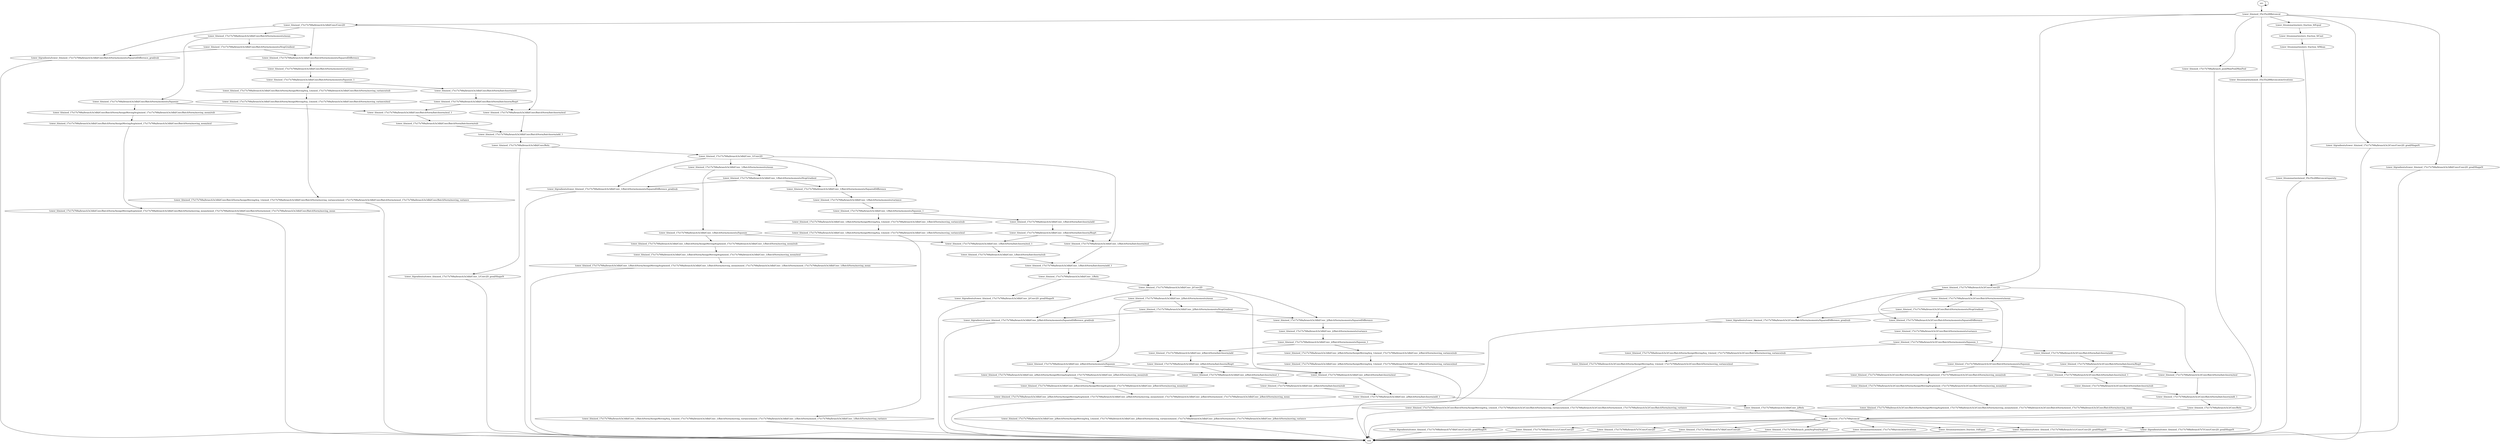 digraph{
"tower_0/mixed_35x35x288b/concat"->"tower_0/mixed_17x17x768a/branch3x3/Conv/Conv2D"
"tower_0/mixed_17x17x768a/branch3x3/Conv/Conv2D"->"tower_0/mixed_17x17x768a/branch3x3/Conv/BatchNorm/moments/mean"
"tower_0/mixed_17x17x768a/branch3x3/Conv/BatchNorm/moments/mean"->"tower_0/mixed_17x17x768a/branch3x3/Conv/BatchNorm/moments/StopGradient"
"tower_0/mixed_17x17x768a/branch3x3/Conv/Conv2D"->"tower_0/mixed_17x17x768a/branch3x3/Conv/BatchNorm/moments/SquaredDifference"
"tower_0/mixed_17x17x768a/branch3x3/Conv/BatchNorm/moments/StopGradient"->"tower_0/mixed_17x17x768a/branch3x3/Conv/BatchNorm/moments/SquaredDifference"
"tower_0/mixed_17x17x768a/branch3x3/Conv/BatchNorm/moments/SquaredDifference"->"tower_0/mixed_17x17x768a/branch3x3/Conv/BatchNorm/moments/variance"
"tower_0/mixed_17x17x768a/branch3x3/Conv/BatchNorm/moments/mean"->"tower_0/mixed_17x17x768a/branch3x3/Conv/BatchNorm/moments/Squeeze"
"tower_0/mixed_17x17x768a/branch3x3/Conv/BatchNorm/moments/variance"->"tower_0/mixed_17x17x768a/branch3x3/Conv/BatchNorm/moments/Squeeze_1"
"tower_0/mixed_17x17x768a/branch3x3/Conv/BatchNorm/moments/Squeeze"->"tower_0/mixed_17x17x768a/branch3x3/Conv/BatchNorm/AssignMovingAvg/mixed_17x17x768a/branch3x3/Conv/BatchNorm/moving_mean/sub"
"tower_0/mixed_17x17x768a/branch3x3/Conv/BatchNorm/AssignMovingAvg/mixed_17x17x768a/branch3x3/Conv/BatchNorm/moving_mean/sub"->"tower_0/mixed_17x17x768a/branch3x3/Conv/BatchNorm/AssignMovingAvg/mixed_17x17x768a/branch3x3/Conv/BatchNorm/moving_mean/mul"
"tower_0/mixed_17x17x768a/branch3x3/Conv/BatchNorm/AssignMovingAvg/mixed_17x17x768a/branch3x3/Conv/BatchNorm/moving_mean/mul"->"tower_0/mixed_17x17x768a/branch3x3/Conv/BatchNorm/AssignMovingAvg/mixed_17x17x768a/branch3x3/Conv/BatchNorm/moving_mean/mixed_17x17x768a/branch3x3/Conv/BatchNorm/mixed_17x17x768a/branch3x3/Conv/BatchNorm/moving_mean"
"tower_0/mixed_17x17x768a/branch3x3/Conv/BatchNorm/moments/Squeeze_1"->"tower_0/mixed_17x17x768a/branch3x3/Conv/BatchNorm/AssignMovingAvg_1/mixed_17x17x768a/branch3x3/Conv/BatchNorm/moving_variance/sub"
"tower_0/mixed_17x17x768a/branch3x3/Conv/BatchNorm/AssignMovingAvg_1/mixed_17x17x768a/branch3x3/Conv/BatchNorm/moving_variance/sub"->"tower_0/mixed_17x17x768a/branch3x3/Conv/BatchNorm/AssignMovingAvg_1/mixed_17x17x768a/branch3x3/Conv/BatchNorm/moving_variance/mul"
"tower_0/mixed_17x17x768a/branch3x3/Conv/BatchNorm/AssignMovingAvg_1/mixed_17x17x768a/branch3x3/Conv/BatchNorm/moving_variance/mul"->"tower_0/mixed_17x17x768a/branch3x3/Conv/BatchNorm/AssignMovingAvg_1/mixed_17x17x768a/branch3x3/Conv/BatchNorm/moving_variance/mixed_17x17x768a/branch3x3/Conv/BatchNorm/mixed_17x17x768a/branch3x3/Conv/BatchNorm/moving_variance"
"tower_0/mixed_17x17x768a/branch3x3/Conv/BatchNorm/moments/Squeeze_1"->"tower_0/mixed_17x17x768a/branch3x3/Conv/BatchNorm/batchnorm/add"
"tower_0/mixed_17x17x768a/branch3x3/Conv/BatchNorm/batchnorm/add"->"tower_0/mixed_17x17x768a/branch3x3/Conv/BatchNorm/batchnorm/Rsqrt"
"tower_0/mixed_17x17x768a/branch3x3/Conv/Conv2D"->"tower_0/mixed_17x17x768a/branch3x3/Conv/BatchNorm/batchnorm/mul"
"tower_0/mixed_17x17x768a/branch3x3/Conv/BatchNorm/batchnorm/Rsqrt"->"tower_0/mixed_17x17x768a/branch3x3/Conv/BatchNorm/batchnorm/mul"
"tower_0/mixed_17x17x768a/branch3x3/Conv/BatchNorm/moments/Squeeze"->"tower_0/mixed_17x17x768a/branch3x3/Conv/BatchNorm/batchnorm/mul_1"
"tower_0/mixed_17x17x768a/branch3x3/Conv/BatchNorm/batchnorm/Rsqrt"->"tower_0/mixed_17x17x768a/branch3x3/Conv/BatchNorm/batchnorm/mul_1"
"tower_0/mixed_17x17x768a/branch3x3/Conv/BatchNorm/batchnorm/mul_1"->"tower_0/mixed_17x17x768a/branch3x3/Conv/BatchNorm/batchnorm/sub"
"tower_0/mixed_17x17x768a/branch3x3/Conv/BatchNorm/batchnorm/mul"->"tower_0/mixed_17x17x768a/branch3x3/Conv/BatchNorm/batchnorm/add_1"
"tower_0/mixed_17x17x768a/branch3x3/Conv/BatchNorm/batchnorm/sub"->"tower_0/mixed_17x17x768a/branch3x3/Conv/BatchNorm/batchnorm/add_1"
"tower_0/mixed_17x17x768a/branch3x3/Conv/BatchNorm/batchnorm/add_1"->"tower_0/mixed_17x17x768a/branch3x3/Conv/Relu"
"tower_0/mixed_35x35x288b/concat"->"tower_0/mixed_17x17x768a/branch3x3dbl/Conv/Conv2D"
"tower_0/mixed_17x17x768a/branch3x3dbl/Conv/Conv2D"->"tower_0/mixed_17x17x768a/branch3x3dbl/Conv/BatchNorm/moments/mean"
"tower_0/mixed_17x17x768a/branch3x3dbl/Conv/BatchNorm/moments/mean"->"tower_0/mixed_17x17x768a/branch3x3dbl/Conv/BatchNorm/moments/StopGradient"
"tower_0/mixed_17x17x768a/branch3x3dbl/Conv/Conv2D"->"tower_0/mixed_17x17x768a/branch3x3dbl/Conv/BatchNorm/moments/SquaredDifference"
"tower_0/mixed_17x17x768a/branch3x3dbl/Conv/BatchNorm/moments/StopGradient"->"tower_0/mixed_17x17x768a/branch3x3dbl/Conv/BatchNorm/moments/SquaredDifference"
"tower_0/mixed_17x17x768a/branch3x3dbl/Conv/BatchNorm/moments/SquaredDifference"->"tower_0/mixed_17x17x768a/branch3x3dbl/Conv/BatchNorm/moments/variance"
"tower_0/mixed_17x17x768a/branch3x3dbl/Conv/BatchNorm/moments/mean"->"tower_0/mixed_17x17x768a/branch3x3dbl/Conv/BatchNorm/moments/Squeeze"
"tower_0/mixed_17x17x768a/branch3x3dbl/Conv/BatchNorm/moments/variance"->"tower_0/mixed_17x17x768a/branch3x3dbl/Conv/BatchNorm/moments/Squeeze_1"
"tower_0/mixed_17x17x768a/branch3x3dbl/Conv/BatchNorm/moments/Squeeze"->"tower_0/mixed_17x17x768a/branch3x3dbl/Conv/BatchNorm/AssignMovingAvg/mixed_17x17x768a/branch3x3dbl/Conv/BatchNorm/moving_mean/sub"
"tower_0/mixed_17x17x768a/branch3x3dbl/Conv/BatchNorm/AssignMovingAvg/mixed_17x17x768a/branch3x3dbl/Conv/BatchNorm/moving_mean/sub"->"tower_0/mixed_17x17x768a/branch3x3dbl/Conv/BatchNorm/AssignMovingAvg/mixed_17x17x768a/branch3x3dbl/Conv/BatchNorm/moving_mean/mul"
"tower_0/mixed_17x17x768a/branch3x3dbl/Conv/BatchNorm/AssignMovingAvg/mixed_17x17x768a/branch3x3dbl/Conv/BatchNorm/moving_mean/mul"->"tower_0/mixed_17x17x768a/branch3x3dbl/Conv/BatchNorm/AssignMovingAvg/mixed_17x17x768a/branch3x3dbl/Conv/BatchNorm/moving_mean/mixed_17x17x768a/branch3x3dbl/Conv/BatchNorm/mixed_17x17x768a/branch3x3dbl/Conv/BatchNorm/moving_mean"
"tower_0/mixed_17x17x768a/branch3x3dbl/Conv/BatchNorm/moments/Squeeze_1"->"tower_0/mixed_17x17x768a/branch3x3dbl/Conv/BatchNorm/AssignMovingAvg_1/mixed_17x17x768a/branch3x3dbl/Conv/BatchNorm/moving_variance/sub"
"tower_0/mixed_17x17x768a/branch3x3dbl/Conv/BatchNorm/AssignMovingAvg_1/mixed_17x17x768a/branch3x3dbl/Conv/BatchNorm/moving_variance/sub"->"tower_0/mixed_17x17x768a/branch3x3dbl/Conv/BatchNorm/AssignMovingAvg_1/mixed_17x17x768a/branch3x3dbl/Conv/BatchNorm/moving_variance/mul"
"tower_0/mixed_17x17x768a/branch3x3dbl/Conv/BatchNorm/AssignMovingAvg_1/mixed_17x17x768a/branch3x3dbl/Conv/BatchNorm/moving_variance/mul"->"tower_0/mixed_17x17x768a/branch3x3dbl/Conv/BatchNorm/AssignMovingAvg_1/mixed_17x17x768a/branch3x3dbl/Conv/BatchNorm/moving_variance/mixed_17x17x768a/branch3x3dbl/Conv/BatchNorm/mixed_17x17x768a/branch3x3dbl/Conv/BatchNorm/moving_variance"
"tower_0/mixed_17x17x768a/branch3x3dbl/Conv/BatchNorm/moments/Squeeze_1"->"tower_0/mixed_17x17x768a/branch3x3dbl/Conv/BatchNorm/batchnorm/add"
"tower_0/mixed_17x17x768a/branch3x3dbl/Conv/BatchNorm/batchnorm/add"->"tower_0/mixed_17x17x768a/branch3x3dbl/Conv/BatchNorm/batchnorm/Rsqrt"
"tower_0/mixed_17x17x768a/branch3x3dbl/Conv/Conv2D"->"tower_0/mixed_17x17x768a/branch3x3dbl/Conv/BatchNorm/batchnorm/mul"
"tower_0/mixed_17x17x768a/branch3x3dbl/Conv/BatchNorm/batchnorm/Rsqrt"->"tower_0/mixed_17x17x768a/branch3x3dbl/Conv/BatchNorm/batchnorm/mul"
"tower_0/mixed_17x17x768a/branch3x3dbl/Conv/BatchNorm/moments/Squeeze"->"tower_0/mixed_17x17x768a/branch3x3dbl/Conv/BatchNorm/batchnorm/mul_1"
"tower_0/mixed_17x17x768a/branch3x3dbl/Conv/BatchNorm/batchnorm/Rsqrt"->"tower_0/mixed_17x17x768a/branch3x3dbl/Conv/BatchNorm/batchnorm/mul_1"
"tower_0/mixed_17x17x768a/branch3x3dbl/Conv/BatchNorm/batchnorm/mul_1"->"tower_0/mixed_17x17x768a/branch3x3dbl/Conv/BatchNorm/batchnorm/sub"
"tower_0/mixed_17x17x768a/branch3x3dbl/Conv/BatchNorm/batchnorm/mul"->"tower_0/mixed_17x17x768a/branch3x3dbl/Conv/BatchNorm/batchnorm/add_1"
"tower_0/mixed_17x17x768a/branch3x3dbl/Conv/BatchNorm/batchnorm/sub"->"tower_0/mixed_17x17x768a/branch3x3dbl/Conv/BatchNorm/batchnorm/add_1"
"tower_0/mixed_17x17x768a/branch3x3dbl/Conv/BatchNorm/batchnorm/add_1"->"tower_0/mixed_17x17x768a/branch3x3dbl/Conv/Relu"
"tower_0/mixed_17x17x768a/branch3x3dbl/Conv/Relu"->"tower_0/mixed_17x17x768a/branch3x3dbl/Conv_1/Conv2D"
"tower_0/mixed_17x17x768a/branch3x3dbl/Conv_1/Conv2D"->"tower_0/mixed_17x17x768a/branch3x3dbl/Conv_1/BatchNorm/moments/mean"
"tower_0/mixed_17x17x768a/branch3x3dbl/Conv_1/BatchNorm/moments/mean"->"tower_0/mixed_17x17x768a/branch3x3dbl/Conv_1/BatchNorm/moments/StopGradient"
"tower_0/mixed_17x17x768a/branch3x3dbl/Conv_1/Conv2D"->"tower_0/mixed_17x17x768a/branch3x3dbl/Conv_1/BatchNorm/moments/SquaredDifference"
"tower_0/mixed_17x17x768a/branch3x3dbl/Conv_1/BatchNorm/moments/StopGradient"->"tower_0/mixed_17x17x768a/branch3x3dbl/Conv_1/BatchNorm/moments/SquaredDifference"
"tower_0/mixed_17x17x768a/branch3x3dbl/Conv_1/BatchNorm/moments/SquaredDifference"->"tower_0/mixed_17x17x768a/branch3x3dbl/Conv_1/BatchNorm/moments/variance"
"tower_0/mixed_17x17x768a/branch3x3dbl/Conv_1/BatchNorm/moments/mean"->"tower_0/mixed_17x17x768a/branch3x3dbl/Conv_1/BatchNorm/moments/Squeeze"
"tower_0/mixed_17x17x768a/branch3x3dbl/Conv_1/BatchNorm/moments/variance"->"tower_0/mixed_17x17x768a/branch3x3dbl/Conv_1/BatchNorm/moments/Squeeze_1"
"tower_0/mixed_17x17x768a/branch3x3dbl/Conv_1/BatchNorm/moments/Squeeze"->"tower_0/mixed_17x17x768a/branch3x3dbl/Conv_1/BatchNorm/AssignMovingAvg/mixed_17x17x768a/branch3x3dbl/Conv_1/BatchNorm/moving_mean/sub"
"tower_0/mixed_17x17x768a/branch3x3dbl/Conv_1/BatchNorm/AssignMovingAvg/mixed_17x17x768a/branch3x3dbl/Conv_1/BatchNorm/moving_mean/sub"->"tower_0/mixed_17x17x768a/branch3x3dbl/Conv_1/BatchNorm/AssignMovingAvg/mixed_17x17x768a/branch3x3dbl/Conv_1/BatchNorm/moving_mean/mul"
"tower_0/mixed_17x17x768a/branch3x3dbl/Conv_1/BatchNorm/AssignMovingAvg/mixed_17x17x768a/branch3x3dbl/Conv_1/BatchNorm/moving_mean/mul"->"tower_0/mixed_17x17x768a/branch3x3dbl/Conv_1/BatchNorm/AssignMovingAvg/mixed_17x17x768a/branch3x3dbl/Conv_1/BatchNorm/moving_mean/mixed_17x17x768a/branch3x3dbl/Conv_1/BatchNorm/mixed_17x17x768a/branch3x3dbl/Conv_1/BatchNorm/moving_mean"
"tower_0/mixed_17x17x768a/branch3x3dbl/Conv_1/BatchNorm/moments/Squeeze_1"->"tower_0/mixed_17x17x768a/branch3x3dbl/Conv_1/BatchNorm/AssignMovingAvg_1/mixed_17x17x768a/branch3x3dbl/Conv_1/BatchNorm/moving_variance/sub"
"tower_0/mixed_17x17x768a/branch3x3dbl/Conv_1/BatchNorm/AssignMovingAvg_1/mixed_17x17x768a/branch3x3dbl/Conv_1/BatchNorm/moving_variance/sub"->"tower_0/mixed_17x17x768a/branch3x3dbl/Conv_1/BatchNorm/AssignMovingAvg_1/mixed_17x17x768a/branch3x3dbl/Conv_1/BatchNorm/moving_variance/mul"
"tower_0/mixed_17x17x768a/branch3x3dbl/Conv_1/BatchNorm/AssignMovingAvg_1/mixed_17x17x768a/branch3x3dbl/Conv_1/BatchNorm/moving_variance/mul"->"tower_0/mixed_17x17x768a/branch3x3dbl/Conv_1/BatchNorm/AssignMovingAvg_1/mixed_17x17x768a/branch3x3dbl/Conv_1/BatchNorm/moving_variance/mixed_17x17x768a/branch3x3dbl/Conv_1/BatchNorm/mixed_17x17x768a/branch3x3dbl/Conv_1/BatchNorm/moving_variance"
"tower_0/mixed_17x17x768a/branch3x3dbl/Conv_1/BatchNorm/moments/Squeeze_1"->"tower_0/mixed_17x17x768a/branch3x3dbl/Conv_1/BatchNorm/batchnorm/add"
"tower_0/mixed_17x17x768a/branch3x3dbl/Conv_1/BatchNorm/batchnorm/add"->"tower_0/mixed_17x17x768a/branch3x3dbl/Conv_1/BatchNorm/batchnorm/Rsqrt"
"tower_0/mixed_17x17x768a/branch3x3dbl/Conv_1/Conv2D"->"tower_0/mixed_17x17x768a/branch3x3dbl/Conv_1/BatchNorm/batchnorm/mul"
"tower_0/mixed_17x17x768a/branch3x3dbl/Conv_1/BatchNorm/batchnorm/Rsqrt"->"tower_0/mixed_17x17x768a/branch3x3dbl/Conv_1/BatchNorm/batchnorm/mul"
"tower_0/mixed_17x17x768a/branch3x3dbl/Conv_1/BatchNorm/moments/Squeeze"->"tower_0/mixed_17x17x768a/branch3x3dbl/Conv_1/BatchNorm/batchnorm/mul_1"
"tower_0/mixed_17x17x768a/branch3x3dbl/Conv_1/BatchNorm/batchnorm/Rsqrt"->"tower_0/mixed_17x17x768a/branch3x3dbl/Conv_1/BatchNorm/batchnorm/mul_1"
"tower_0/mixed_17x17x768a/branch3x3dbl/Conv_1/BatchNorm/batchnorm/mul_1"->"tower_0/mixed_17x17x768a/branch3x3dbl/Conv_1/BatchNorm/batchnorm/sub"
"tower_0/mixed_17x17x768a/branch3x3dbl/Conv_1/BatchNorm/batchnorm/mul"->"tower_0/mixed_17x17x768a/branch3x3dbl/Conv_1/BatchNorm/batchnorm/add_1"
"tower_0/mixed_17x17x768a/branch3x3dbl/Conv_1/BatchNorm/batchnorm/sub"->"tower_0/mixed_17x17x768a/branch3x3dbl/Conv_1/BatchNorm/batchnorm/add_1"
"tower_0/mixed_17x17x768a/branch3x3dbl/Conv_1/BatchNorm/batchnorm/add_1"->"tower_0/mixed_17x17x768a/branch3x3dbl/Conv_1/Relu"
"tower_0/mixed_17x17x768a/branch3x3dbl/Conv_1/Relu"->"tower_0/mixed_17x17x768a/branch3x3dbl/Conv_2/Conv2D"
"tower_0/mixed_17x17x768a/branch3x3dbl/Conv_2/Conv2D"->"tower_0/mixed_17x17x768a/branch3x3dbl/Conv_2/BatchNorm/moments/mean"
"tower_0/mixed_17x17x768a/branch3x3dbl/Conv_2/BatchNorm/moments/mean"->"tower_0/mixed_17x17x768a/branch3x3dbl/Conv_2/BatchNorm/moments/StopGradient"
"tower_0/mixed_17x17x768a/branch3x3dbl/Conv_2/Conv2D"->"tower_0/mixed_17x17x768a/branch3x3dbl/Conv_2/BatchNorm/moments/SquaredDifference"
"tower_0/mixed_17x17x768a/branch3x3dbl/Conv_2/BatchNorm/moments/StopGradient"->"tower_0/mixed_17x17x768a/branch3x3dbl/Conv_2/BatchNorm/moments/SquaredDifference"
"tower_0/mixed_17x17x768a/branch3x3dbl/Conv_2/BatchNorm/moments/SquaredDifference"->"tower_0/mixed_17x17x768a/branch3x3dbl/Conv_2/BatchNorm/moments/variance"
"tower_0/mixed_17x17x768a/branch3x3dbl/Conv_2/BatchNorm/moments/mean"->"tower_0/mixed_17x17x768a/branch3x3dbl/Conv_2/BatchNorm/moments/Squeeze"
"tower_0/mixed_17x17x768a/branch3x3dbl/Conv_2/BatchNorm/moments/variance"->"tower_0/mixed_17x17x768a/branch3x3dbl/Conv_2/BatchNorm/moments/Squeeze_1"
"tower_0/mixed_17x17x768a/branch3x3dbl/Conv_2/BatchNorm/moments/Squeeze"->"tower_0/mixed_17x17x768a/branch3x3dbl/Conv_2/BatchNorm/AssignMovingAvg/mixed_17x17x768a/branch3x3dbl/Conv_2/BatchNorm/moving_mean/sub"
"tower_0/mixed_17x17x768a/branch3x3dbl/Conv_2/BatchNorm/AssignMovingAvg/mixed_17x17x768a/branch3x3dbl/Conv_2/BatchNorm/moving_mean/sub"->"tower_0/mixed_17x17x768a/branch3x3dbl/Conv_2/BatchNorm/AssignMovingAvg/mixed_17x17x768a/branch3x3dbl/Conv_2/BatchNorm/moving_mean/mul"
"tower_0/mixed_17x17x768a/branch3x3dbl/Conv_2/BatchNorm/AssignMovingAvg/mixed_17x17x768a/branch3x3dbl/Conv_2/BatchNorm/moving_mean/mul"->"tower_0/mixed_17x17x768a/branch3x3dbl/Conv_2/BatchNorm/AssignMovingAvg/mixed_17x17x768a/branch3x3dbl/Conv_2/BatchNorm/moving_mean/mixed_17x17x768a/branch3x3dbl/Conv_2/BatchNorm/mixed_17x17x768a/branch3x3dbl/Conv_2/BatchNorm/moving_mean"
"tower_0/mixed_17x17x768a/branch3x3dbl/Conv_2/BatchNorm/moments/Squeeze_1"->"tower_0/mixed_17x17x768a/branch3x3dbl/Conv_2/BatchNorm/AssignMovingAvg_1/mixed_17x17x768a/branch3x3dbl/Conv_2/BatchNorm/moving_variance/sub"
"tower_0/mixed_17x17x768a/branch3x3dbl/Conv_2/BatchNorm/AssignMovingAvg_1/mixed_17x17x768a/branch3x3dbl/Conv_2/BatchNorm/moving_variance/sub"->"tower_0/mixed_17x17x768a/branch3x3dbl/Conv_2/BatchNorm/AssignMovingAvg_1/mixed_17x17x768a/branch3x3dbl/Conv_2/BatchNorm/moving_variance/mul"
"tower_0/mixed_17x17x768a/branch3x3dbl/Conv_2/BatchNorm/AssignMovingAvg_1/mixed_17x17x768a/branch3x3dbl/Conv_2/BatchNorm/moving_variance/mul"->"tower_0/mixed_17x17x768a/branch3x3dbl/Conv_2/BatchNorm/AssignMovingAvg_1/mixed_17x17x768a/branch3x3dbl/Conv_2/BatchNorm/moving_variance/mixed_17x17x768a/branch3x3dbl/Conv_2/BatchNorm/mixed_17x17x768a/branch3x3dbl/Conv_2/BatchNorm/moving_variance"
"tower_0/mixed_17x17x768a/branch3x3dbl/Conv_2/BatchNorm/moments/Squeeze_1"->"tower_0/mixed_17x17x768a/branch3x3dbl/Conv_2/BatchNorm/batchnorm/add"
"tower_0/mixed_17x17x768a/branch3x3dbl/Conv_2/BatchNorm/batchnorm/add"->"tower_0/mixed_17x17x768a/branch3x3dbl/Conv_2/BatchNorm/batchnorm/Rsqrt"
"tower_0/mixed_17x17x768a/branch3x3dbl/Conv_2/Conv2D"->"tower_0/mixed_17x17x768a/branch3x3dbl/Conv_2/BatchNorm/batchnorm/mul"
"tower_0/mixed_17x17x768a/branch3x3dbl/Conv_2/BatchNorm/batchnorm/Rsqrt"->"tower_0/mixed_17x17x768a/branch3x3dbl/Conv_2/BatchNorm/batchnorm/mul"
"tower_0/mixed_17x17x768a/branch3x3dbl/Conv_2/BatchNorm/moments/Squeeze"->"tower_0/mixed_17x17x768a/branch3x3dbl/Conv_2/BatchNorm/batchnorm/mul_1"
"tower_0/mixed_17x17x768a/branch3x3dbl/Conv_2/BatchNorm/batchnorm/Rsqrt"->"tower_0/mixed_17x17x768a/branch3x3dbl/Conv_2/BatchNorm/batchnorm/mul_1"
"tower_0/mixed_17x17x768a/branch3x3dbl/Conv_2/BatchNorm/batchnorm/mul_1"->"tower_0/mixed_17x17x768a/branch3x3dbl/Conv_2/BatchNorm/batchnorm/sub"
"tower_0/mixed_17x17x768a/branch3x3dbl/Conv_2/BatchNorm/batchnorm/mul"->"tower_0/mixed_17x17x768a/branch3x3dbl/Conv_2/BatchNorm/batchnorm/add_1"
"tower_0/mixed_17x17x768a/branch3x3dbl/Conv_2/BatchNorm/batchnorm/sub"->"tower_0/mixed_17x17x768a/branch3x3dbl/Conv_2/BatchNorm/batchnorm/add_1"
"tower_0/mixed_17x17x768a/branch3x3dbl/Conv_2/BatchNorm/batchnorm/add_1"->"tower_0/mixed_17x17x768a/branch3x3dbl/Conv_2/Relu"
"tower_0/mixed_35x35x288b/concat"->"tower_0/mixed_17x17x768a/branch_pool/MaxPool/MaxPool"
"tower_0/mixed_17x17x768a/branch3x3/Conv/Relu"->"tower_0/mixed_17x17x768a/concat"
"tower_0/mixed_17x17x768a/branch3x3dbl/Conv_2/Relu"->"tower_0/mixed_17x17x768a/concat"
"tower_0/mixed_17x17x768a/branch_pool/MaxPool/MaxPool"->"tower_0/mixed_17x17x768a/concat"
"tower_0/mixed_17x17x768a/concat"->"tower_0/mixed_17x17x768b/branch1x1/Conv/Conv2D"
"tower_0/mixed_17x17x768a/concat"->"tower_0/mixed_17x17x768b/branch7x7/Conv/Conv2D"
"tower_0/mixed_17x17x768a/concat"->"tower_0/mixed_17x17x768b/branch7x7dbl/Conv/Conv2D"
"tower_0/mixed_17x17x768a/concat"->"tower_0/mixed_17x17x768b/branch_pool/AvgPool/AvgPool"
"tower_0/mixed_35x35x288b/concat"->"tower_0/summaries/mixed_35x35x288b/concat/activations"
"tower_0/mixed_35x35x288b/concat"->"tower_0/summaries/zero_fraction_9/Equal"
"tower_0/summaries/zero_fraction_9/Equal"->"tower_0/summaries/zero_fraction_9/Cast"
"tower_0/summaries/zero_fraction_9/Cast"->"tower_0/summaries/zero_fraction_9/Mean"
"tower_0/summaries/zero_fraction_9/Mean"->"tower_0/summaries/mixed_35x35x288b/concat/sparsity"
"tower_0/mixed_17x17x768a/concat"->"tower_0/summaries/mixed_17x17x768a/concat/activations"
"tower_0/mixed_17x17x768a/concat"->"tower_0/summaries/zero_fraction_10/Equal"
"tower_0/mixed_17x17x768a/concat"->"tower_0/gradients/tower_0/mixed_17x17x768b/branch1x1/Conv/Conv2D_grad/ShapeN"
"tower_0/mixed_17x17x768a/concat"->"tower_0/gradients/tower_0/mixed_17x17x768b/branch7x7/Conv/Conv2D_grad/ShapeN"
"tower_0/mixed_17x17x768a/concat"->"tower_0/gradients/tower_0/mixed_17x17x768b/branch7x7dbl/Conv/Conv2D_grad/ShapeN"
"tower_0/mixed_17x17x768a/branch3x3/Conv/Conv2D"->"tower_0/gradients/tower_0/mixed_17x17x768a/branch3x3/Conv/BatchNorm/moments/SquaredDifference_grad/sub"
"tower_0/mixed_17x17x768a/branch3x3/Conv/BatchNorm/moments/StopGradient"->"tower_0/gradients/tower_0/mixed_17x17x768a/branch3x3/Conv/BatchNorm/moments/SquaredDifference_grad/sub"
"tower_0/mixed_17x17x768a/branch3x3dbl/Conv_2/Conv2D"->"tower_0/gradients/tower_0/mixed_17x17x768a/branch3x3dbl/Conv_2/BatchNorm/moments/SquaredDifference_grad/sub"
"tower_0/mixed_17x17x768a/branch3x3dbl/Conv_2/BatchNorm/moments/StopGradient"->"tower_0/gradients/tower_0/mixed_17x17x768a/branch3x3dbl/Conv_2/BatchNorm/moments/SquaredDifference_grad/sub"
"tower_0/mixed_35x35x288b/concat"->"tower_0/gradients/tower_0/mixed_17x17x768a/branch3x3/Conv/Conv2D_grad/ShapeN"
"tower_0/mixed_17x17x768a/branch3x3dbl/Conv_1/Relu"->"tower_0/gradients/tower_0/mixed_17x17x768a/branch3x3dbl/Conv_2/Conv2D_grad/ShapeN"
"tower_0/mixed_17x17x768a/branch3x3dbl/Conv_1/Conv2D"->"tower_0/gradients/tower_0/mixed_17x17x768a/branch3x3dbl/Conv_1/BatchNorm/moments/SquaredDifference_grad/sub"
"tower_0/mixed_17x17x768a/branch3x3dbl/Conv_1/BatchNorm/moments/StopGradient"->"tower_0/gradients/tower_0/mixed_17x17x768a/branch3x3dbl/Conv_1/BatchNorm/moments/SquaredDifference_grad/sub"
"tower_0/mixed_17x17x768a/branch3x3dbl/Conv/Relu"->"tower_0/gradients/tower_0/mixed_17x17x768a/branch3x3dbl/Conv_1/Conv2D_grad/ShapeN"
"tower_0/mixed_17x17x768a/branch3x3dbl/Conv/Conv2D"->"tower_0/gradients/tower_0/mixed_17x17x768a/branch3x3dbl/Conv/BatchNorm/moments/SquaredDifference_grad/sub"
"tower_0/mixed_17x17x768a/branch3x3dbl/Conv/BatchNorm/moments/StopGradient"->"tower_0/gradients/tower_0/mixed_17x17x768a/branch3x3dbl/Conv/BatchNorm/moments/SquaredDifference_grad/sub"
"tower_0/mixed_35x35x288b/concat"->"tower_0/gradients/tower_0/mixed_17x17x768a/branch3x3dbl/Conv/Conv2D_grad/ShapeN"
"src"->"tower_0/mixed_35x35x288b/concat"
"src"->"src"
"tower_0/mixed_17x17x768a/branch3x3/Conv/BatchNorm/AssignMovingAvg/mixed_17x17x768a/branch3x3/Conv/BatchNorm/moving_mean/mixed_17x17x768a/branch3x3/Conv/BatchNorm/mixed_17x17x768a/branch3x3/Conv/BatchNorm/moving_mean"->"snk"
"tower_0/mixed_17x17x768a/branch3x3/Conv/BatchNorm/AssignMovingAvg_1/mixed_17x17x768a/branch3x3/Conv/BatchNorm/moving_variance/mixed_17x17x768a/branch3x3/Conv/BatchNorm/mixed_17x17x768a/branch3x3/Conv/BatchNorm/moving_variance"->"snk"
"tower_0/mixed_17x17x768a/branch3x3dbl/Conv/BatchNorm/AssignMovingAvg/mixed_17x17x768a/branch3x3dbl/Conv/BatchNorm/moving_mean/mixed_17x17x768a/branch3x3dbl/Conv/BatchNorm/mixed_17x17x768a/branch3x3dbl/Conv/BatchNorm/moving_mean"->"snk"
"tower_0/mixed_17x17x768a/branch3x3dbl/Conv/BatchNorm/AssignMovingAvg_1/mixed_17x17x768a/branch3x3dbl/Conv/BatchNorm/moving_variance/mixed_17x17x768a/branch3x3dbl/Conv/BatchNorm/mixed_17x17x768a/branch3x3dbl/Conv/BatchNorm/moving_variance"->"snk"
"tower_0/mixed_17x17x768a/branch3x3dbl/Conv_1/BatchNorm/AssignMovingAvg/mixed_17x17x768a/branch3x3dbl/Conv_1/BatchNorm/moving_mean/mixed_17x17x768a/branch3x3dbl/Conv_1/BatchNorm/mixed_17x17x768a/branch3x3dbl/Conv_1/BatchNorm/moving_mean"->"snk"
"tower_0/mixed_17x17x768a/branch3x3dbl/Conv_1/BatchNorm/AssignMovingAvg_1/mixed_17x17x768a/branch3x3dbl/Conv_1/BatchNorm/moving_variance/mixed_17x17x768a/branch3x3dbl/Conv_1/BatchNorm/mixed_17x17x768a/branch3x3dbl/Conv_1/BatchNorm/moving_variance"->"snk"
"tower_0/mixed_17x17x768a/branch3x3dbl/Conv_2/BatchNorm/AssignMovingAvg/mixed_17x17x768a/branch3x3dbl/Conv_2/BatchNorm/moving_mean/mixed_17x17x768a/branch3x3dbl/Conv_2/BatchNorm/mixed_17x17x768a/branch3x3dbl/Conv_2/BatchNorm/moving_mean"->"snk"
"tower_0/mixed_17x17x768a/branch3x3dbl/Conv_2/BatchNorm/AssignMovingAvg_1/mixed_17x17x768a/branch3x3dbl/Conv_2/BatchNorm/moving_variance/mixed_17x17x768a/branch3x3dbl/Conv_2/BatchNorm/mixed_17x17x768a/branch3x3dbl/Conv_2/BatchNorm/moving_variance"->"snk"
"tower_0/mixed_17x17x768b/branch1x1/Conv/Conv2D"->"snk"
"tower_0/mixed_17x17x768b/branch7x7/Conv/Conv2D"->"snk"
"tower_0/mixed_17x17x768b/branch7x7dbl/Conv/Conv2D"->"snk"
"tower_0/mixed_17x17x768b/branch_pool/AvgPool/AvgPool"->"snk"
"tower_0/summaries/mixed_35x35x288b/concat/activations"->"snk"
"tower_0/summaries/mixed_35x35x288b/concat/sparsity"->"snk"
"tower_0/summaries/mixed_17x17x768a/concat/activations"->"snk"
"tower_0/summaries/zero_fraction_10/Equal"->"snk"
"tower_0/gradients/tower_0/mixed_17x17x768b/branch1x1/Conv/Conv2D_grad/ShapeN"->"snk"
"tower_0/gradients/tower_0/mixed_17x17x768b/branch7x7/Conv/Conv2D_grad/ShapeN"->"snk"
"tower_0/gradients/tower_0/mixed_17x17x768b/branch7x7dbl/Conv/Conv2D_grad/ShapeN"->"snk"
"tower_0/gradients/tower_0/mixed_17x17x768a/branch3x3/Conv/BatchNorm/moments/SquaredDifference_grad/sub"->"snk"
"tower_0/gradients/tower_0/mixed_17x17x768a/branch3x3dbl/Conv_2/BatchNorm/moments/SquaredDifference_grad/sub"->"snk"
"tower_0/gradients/tower_0/mixed_17x17x768a/branch3x3/Conv/Conv2D_grad/ShapeN"->"snk"
"tower_0/gradients/tower_0/mixed_17x17x768a/branch3x3dbl/Conv_2/Conv2D_grad/ShapeN"->"snk"
"tower_0/gradients/tower_0/mixed_17x17x768a/branch3x3dbl/Conv_1/BatchNorm/moments/SquaredDifference_grad/sub"->"snk"
"tower_0/gradients/tower_0/mixed_17x17x768a/branch3x3dbl/Conv_1/Conv2D_grad/ShapeN"->"snk"
"tower_0/gradients/tower_0/mixed_17x17x768a/branch3x3dbl/Conv/BatchNorm/moments/SquaredDifference_grad/sub"->"snk"
"tower_0/gradients/tower_0/mixed_17x17x768a/branch3x3dbl/Conv/Conv2D_grad/ShapeN"->"snk"
}
